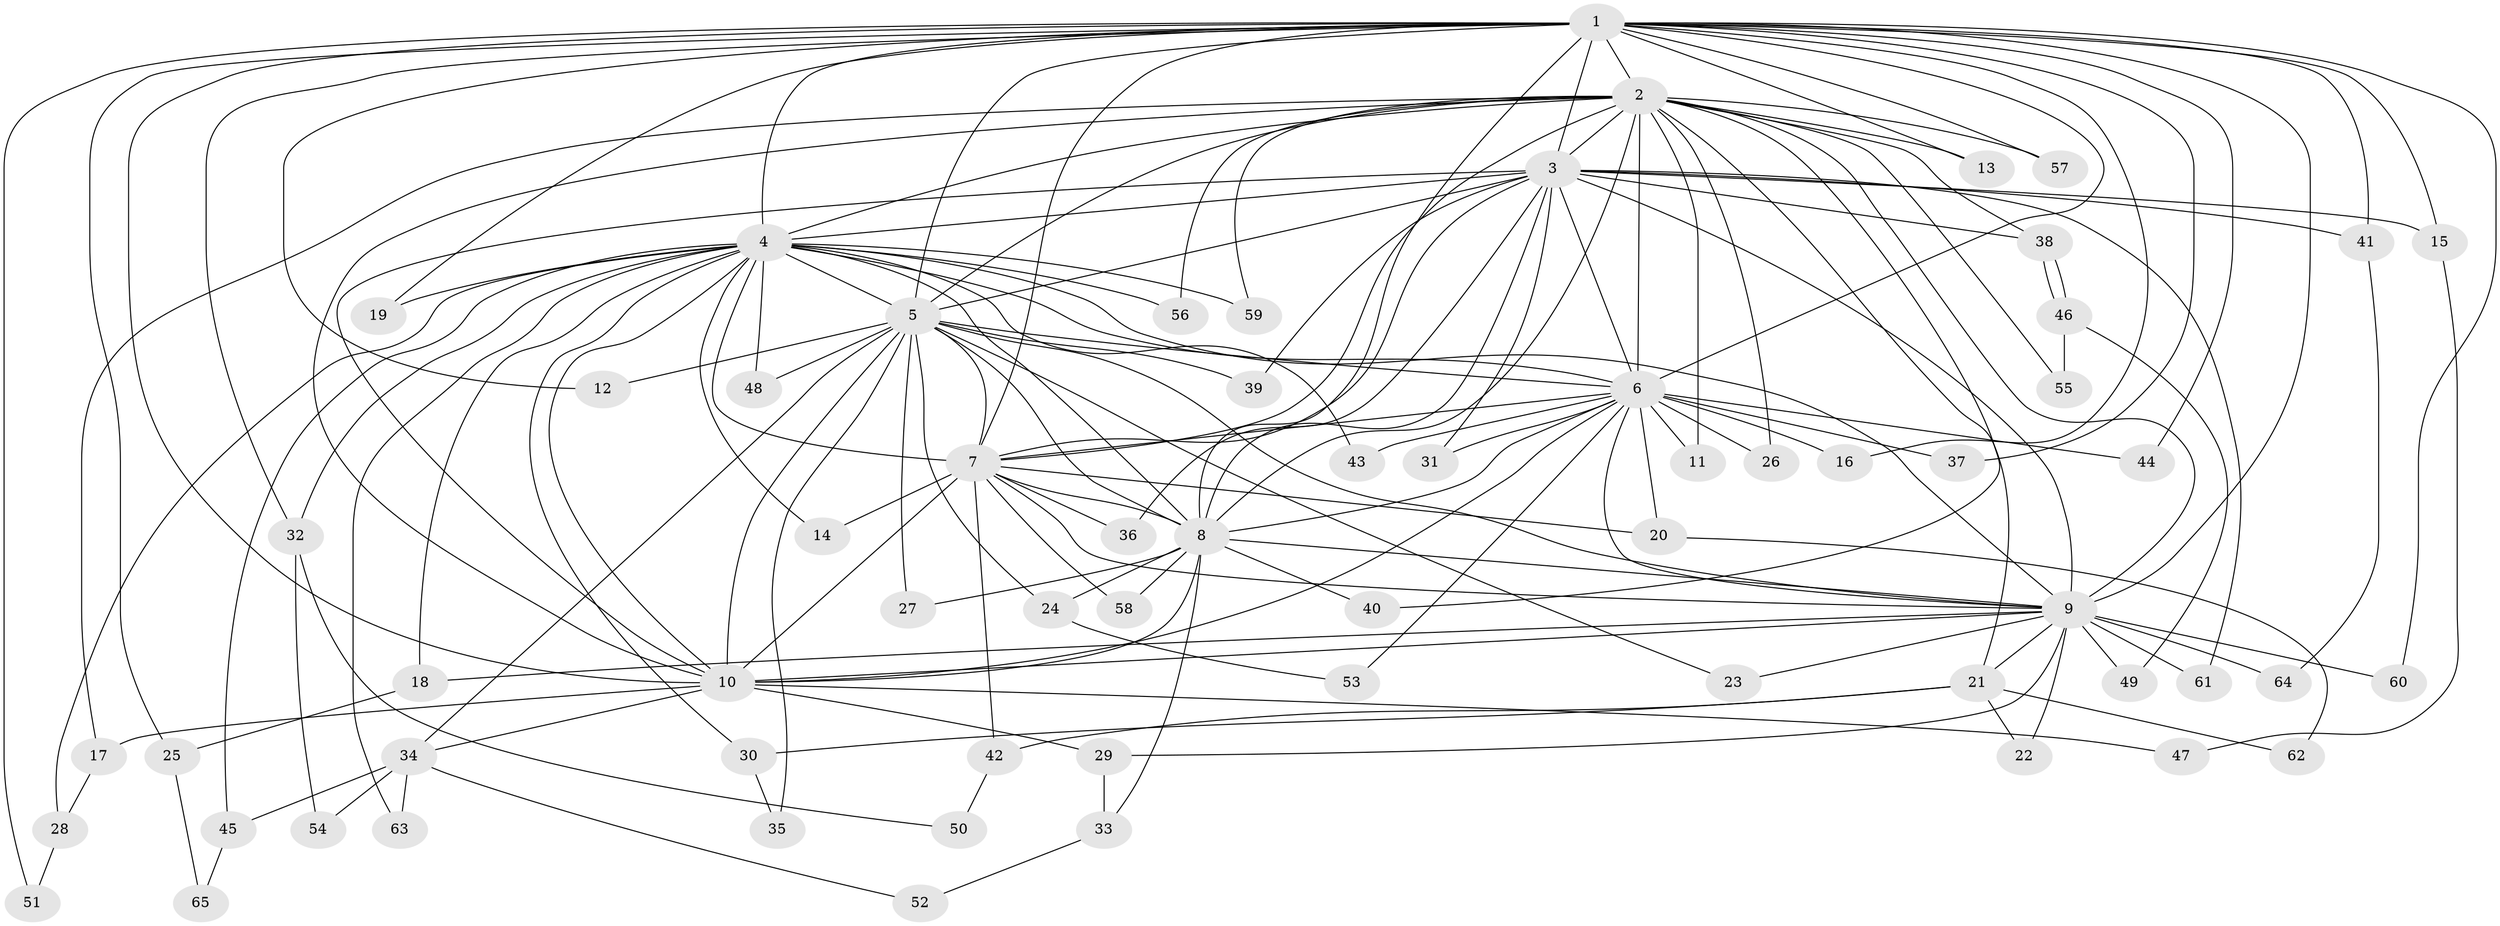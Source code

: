 // coarse degree distribution, {20: 0.02564102564102564, 18: 0.02564102564102564, 13: 0.02564102564102564, 17: 0.05128205128205128, 15: 0.02564102564102564, 16: 0.02564102564102564, 10: 0.02564102564102564, 11: 0.02564102564102564, 2: 0.46153846153846156, 3: 0.15384615384615385, 4: 0.10256410256410256, 5: 0.02564102564102564, 6: 0.02564102564102564}
// Generated by graph-tools (version 1.1) at 2025/17/03/04/25 18:17:35]
// undirected, 65 vertices, 155 edges
graph export_dot {
graph [start="1"]
  node [color=gray90,style=filled];
  1;
  2;
  3;
  4;
  5;
  6;
  7;
  8;
  9;
  10;
  11;
  12;
  13;
  14;
  15;
  16;
  17;
  18;
  19;
  20;
  21;
  22;
  23;
  24;
  25;
  26;
  27;
  28;
  29;
  30;
  31;
  32;
  33;
  34;
  35;
  36;
  37;
  38;
  39;
  40;
  41;
  42;
  43;
  44;
  45;
  46;
  47;
  48;
  49;
  50;
  51;
  52;
  53;
  54;
  55;
  56;
  57;
  58;
  59;
  60;
  61;
  62;
  63;
  64;
  65;
  1 -- 2;
  1 -- 3;
  1 -- 4;
  1 -- 5;
  1 -- 6;
  1 -- 7;
  1 -- 8;
  1 -- 9;
  1 -- 10;
  1 -- 12;
  1 -- 13;
  1 -- 15;
  1 -- 16;
  1 -- 19;
  1 -- 25;
  1 -- 32;
  1 -- 37;
  1 -- 41;
  1 -- 44;
  1 -- 51;
  1 -- 57;
  1 -- 60;
  2 -- 3;
  2 -- 4;
  2 -- 5;
  2 -- 6;
  2 -- 7;
  2 -- 8;
  2 -- 9;
  2 -- 10;
  2 -- 11;
  2 -- 13;
  2 -- 17;
  2 -- 21;
  2 -- 26;
  2 -- 38;
  2 -- 40;
  2 -- 55;
  2 -- 56;
  2 -- 57;
  2 -- 59;
  3 -- 4;
  3 -- 5;
  3 -- 6;
  3 -- 7;
  3 -- 8;
  3 -- 9;
  3 -- 10;
  3 -- 15;
  3 -- 31;
  3 -- 36;
  3 -- 38;
  3 -- 39;
  3 -- 41;
  3 -- 61;
  4 -- 5;
  4 -- 6;
  4 -- 7;
  4 -- 8;
  4 -- 9;
  4 -- 10;
  4 -- 14;
  4 -- 18;
  4 -- 19;
  4 -- 28;
  4 -- 30;
  4 -- 32;
  4 -- 43;
  4 -- 45;
  4 -- 48;
  4 -- 56;
  4 -- 59;
  4 -- 63;
  5 -- 6;
  5 -- 7;
  5 -- 8;
  5 -- 9;
  5 -- 10;
  5 -- 12;
  5 -- 23;
  5 -- 24;
  5 -- 27;
  5 -- 34;
  5 -- 35;
  5 -- 39;
  5 -- 48;
  6 -- 7;
  6 -- 8;
  6 -- 9;
  6 -- 10;
  6 -- 11;
  6 -- 16;
  6 -- 20;
  6 -- 26;
  6 -- 31;
  6 -- 37;
  6 -- 43;
  6 -- 44;
  6 -- 53;
  7 -- 8;
  7 -- 9;
  7 -- 10;
  7 -- 14;
  7 -- 20;
  7 -- 36;
  7 -- 42;
  7 -- 58;
  8 -- 9;
  8 -- 10;
  8 -- 24;
  8 -- 27;
  8 -- 33;
  8 -- 40;
  8 -- 58;
  9 -- 10;
  9 -- 18;
  9 -- 21;
  9 -- 22;
  9 -- 23;
  9 -- 29;
  9 -- 49;
  9 -- 60;
  9 -- 61;
  9 -- 64;
  10 -- 17;
  10 -- 29;
  10 -- 34;
  10 -- 47;
  15 -- 47;
  17 -- 28;
  18 -- 25;
  20 -- 62;
  21 -- 22;
  21 -- 30;
  21 -- 42;
  21 -- 62;
  24 -- 53;
  25 -- 65;
  28 -- 51;
  29 -- 33;
  30 -- 35;
  32 -- 50;
  32 -- 54;
  33 -- 52;
  34 -- 45;
  34 -- 52;
  34 -- 54;
  34 -- 63;
  38 -- 46;
  38 -- 46;
  41 -- 64;
  42 -- 50;
  45 -- 65;
  46 -- 49;
  46 -- 55;
}
